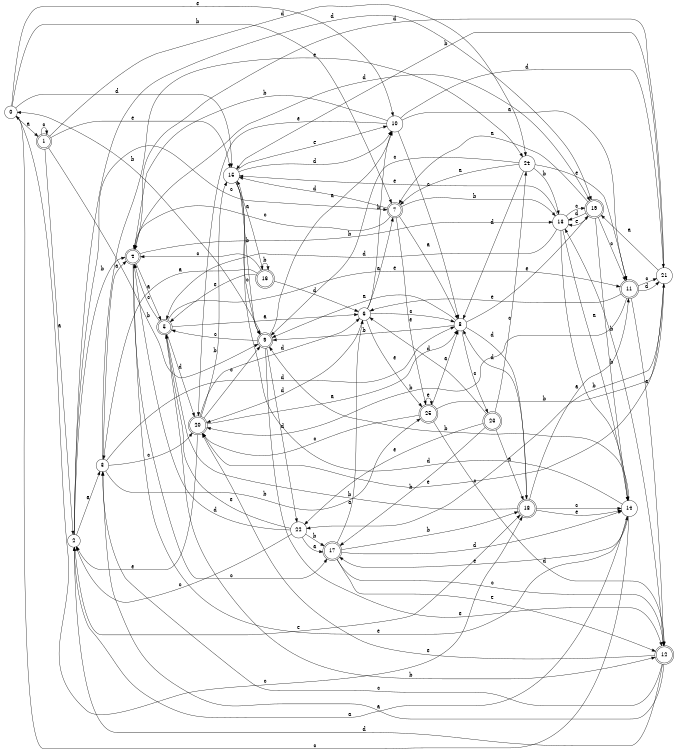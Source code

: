 digraph n21_4 {
__start0 [label="" shape="none"];

rankdir=LR;
size="8,5";

s0 [style="filled", color="black", fillcolor="white" shape="circle", label="0"];
s1 [style="rounded,filled", color="black", fillcolor="white" shape="doublecircle", label="1"];
s2 [style="filled", color="black", fillcolor="white" shape="circle", label="2"];
s3 [style="filled", color="black", fillcolor="white" shape="circle", label="3"];
s4 [style="rounded,filled", color="black", fillcolor="white" shape="doublecircle", label="4"];
s5 [style="rounded,filled", color="black", fillcolor="white" shape="doublecircle", label="5"];
s6 [style="filled", color="black", fillcolor="white" shape="circle", label="6"];
s7 [style="rounded,filled", color="black", fillcolor="white" shape="doublecircle", label="7"];
s8 [style="filled", color="black", fillcolor="white" shape="circle", label="8"];
s9 [style="rounded,filled", color="black", fillcolor="white" shape="doublecircle", label="9"];
s10 [style="filled", color="black", fillcolor="white" shape="circle", label="10"];
s11 [style="rounded,filled", color="black", fillcolor="white" shape="doublecircle", label="11"];
s12 [style="rounded,filled", color="black", fillcolor="white" shape="doublecircle", label="12"];
s13 [style="filled", color="black", fillcolor="white" shape="circle", label="13"];
s14 [style="filled", color="black", fillcolor="white" shape="circle", label="14"];
s15 [style="filled", color="black", fillcolor="white" shape="circle", label="15"];
s16 [style="rounded,filled", color="black", fillcolor="white" shape="doublecircle", label="16"];
s17 [style="rounded,filled", color="black", fillcolor="white" shape="doublecircle", label="17"];
s18 [style="rounded,filled", color="black", fillcolor="white" shape="doublecircle", label="18"];
s19 [style="rounded,filled", color="black", fillcolor="white" shape="doublecircle", label="19"];
s20 [style="rounded,filled", color="black", fillcolor="white" shape="doublecircle", label="20"];
s21 [style="filled", color="black", fillcolor="white" shape="circle", label="21"];
s22 [style="filled", color="black", fillcolor="white" shape="circle", label="22"];
s23 [style="rounded,filled", color="black", fillcolor="white" shape="doublecircle", label="23"];
s24 [style="filled", color="black", fillcolor="white" shape="circle", label="24"];
s25 [style="rounded,filled", color="black", fillcolor="white" shape="doublecircle", label="25"];
s0 -> s1 [label="a"];
s0 -> s7 [label="b"];
s0 -> s18 [label="c"];
s0 -> s15 [label="d"];
s0 -> s10 [label="e"];
s1 -> s2 [label="a"];
s1 -> s9 [label="b"];
s1 -> s1 [label="c"];
s1 -> s24 [label="d"];
s1 -> s15 [label="e"];
s2 -> s3 [label="a"];
s2 -> s4 [label="b"];
s2 -> s7 [label="c"];
s2 -> s19 [label="d"];
s2 -> s18 [label="e"];
s3 -> s4 [label="a"];
s3 -> s25 [label="b"];
s3 -> s20 [label="c"];
s3 -> s8 [label="d"];
s3 -> s24 [label="e"];
s4 -> s5 [label="a"];
s4 -> s13 [label="b"];
s4 -> s17 [label="c"];
s4 -> s19 [label="d"];
s4 -> s14 [label="e"];
s5 -> s6 [label="a"];
s5 -> s12 [label="b"];
s5 -> s4 [label="c"];
s5 -> s20 [label="d"];
s5 -> s11 [label="e"];
s6 -> s7 [label="a"];
s6 -> s10 [label="b"];
s6 -> s8 [label="c"];
s6 -> s20 [label="d"];
s6 -> s25 [label="e"];
s7 -> s8 [label="a"];
s7 -> s13 [label="b"];
s7 -> s4 [label="c"];
s7 -> s15 [label="d"];
s7 -> s25 [label="e"];
s8 -> s9 [label="a"];
s8 -> s9 [label="b"];
s8 -> s23 [label="c"];
s8 -> s18 [label="d"];
s8 -> s19 [label="e"];
s9 -> s10 [label="a"];
s9 -> s0 [label="b"];
s9 -> s5 [label="c"];
s9 -> s22 [label="d"];
s9 -> s12 [label="e"];
s10 -> s11 [label="a"];
s10 -> s4 [label="b"];
s10 -> s8 [label="c"];
s10 -> s21 [label="d"];
s10 -> s20 [label="e"];
s11 -> s12 [label="a"];
s11 -> s20 [label="b"];
s11 -> s21 [label="c"];
s11 -> s21 [label="d"];
s11 -> s6 [label="e"];
s12 -> s3 [label="a"];
s12 -> s13 [label="b"];
s12 -> s3 [label="c"];
s12 -> s2 [label="d"];
s12 -> s20 [label="e"];
s13 -> s14 [label="a"];
s13 -> s14 [label="b"];
s13 -> s19 [label="c"];
s13 -> s5 [label="d"];
s13 -> s15 [label="e"];
s14 -> s2 [label="a"];
s14 -> s9 [label="b"];
s14 -> s0 [label="c"];
s14 -> s15 [label="d"];
s14 -> s17 [label="e"];
s15 -> s16 [label="a"];
s15 -> s9 [label="b"];
s15 -> s9 [label="c"];
s15 -> s10 [label="d"];
s15 -> s10 [label="e"];
s16 -> s3 [label="a"];
s16 -> s16 [label="b"];
s16 -> s4 [label="c"];
s16 -> s6 [label="d"];
s16 -> s5 [label="e"];
s17 -> s6 [label="a"];
s17 -> s18 [label="b"];
s17 -> s12 [label="c"];
s17 -> s14 [label="d"];
s17 -> s12 [label="e"];
s18 -> s11 [label="a"];
s18 -> s5 [label="b"];
s18 -> s14 [label="c"];
s18 -> s8 [label="d"];
s18 -> s14 [label="e"];
s19 -> s7 [label="a"];
s19 -> s14 [label="b"];
s19 -> s11 [label="c"];
s19 -> s13 [label="d"];
s19 -> s13 [label="e"];
s20 -> s8 [label="a"];
s20 -> s15 [label="b"];
s20 -> s9 [label="c"];
s20 -> s6 [label="d"];
s20 -> s2 [label="e"];
s21 -> s19 [label="a"];
s21 -> s15 [label="b"];
s21 -> s22 [label="c"];
s21 -> s4 [label="d"];
s21 -> s20 [label="e"];
s22 -> s17 [label="a"];
s22 -> s17 [label="b"];
s22 -> s2 [label="c"];
s22 -> s4 [label="d"];
s22 -> s5 [label="e"];
s23 -> s18 [label="a"];
s23 -> s17 [label="b"];
s23 -> s24 [label="c"];
s23 -> s6 [label="d"];
s23 -> s22 [label="e"];
s24 -> s7 [label="a"];
s24 -> s13 [label="b"];
s24 -> s9 [label="c"];
s24 -> s8 [label="d"];
s24 -> s11 [label="e"];
s25 -> s8 [label="a"];
s25 -> s21 [label="b"];
s25 -> s20 [label="c"];
s25 -> s12 [label="d"];
s25 -> s25 [label="e"];

}